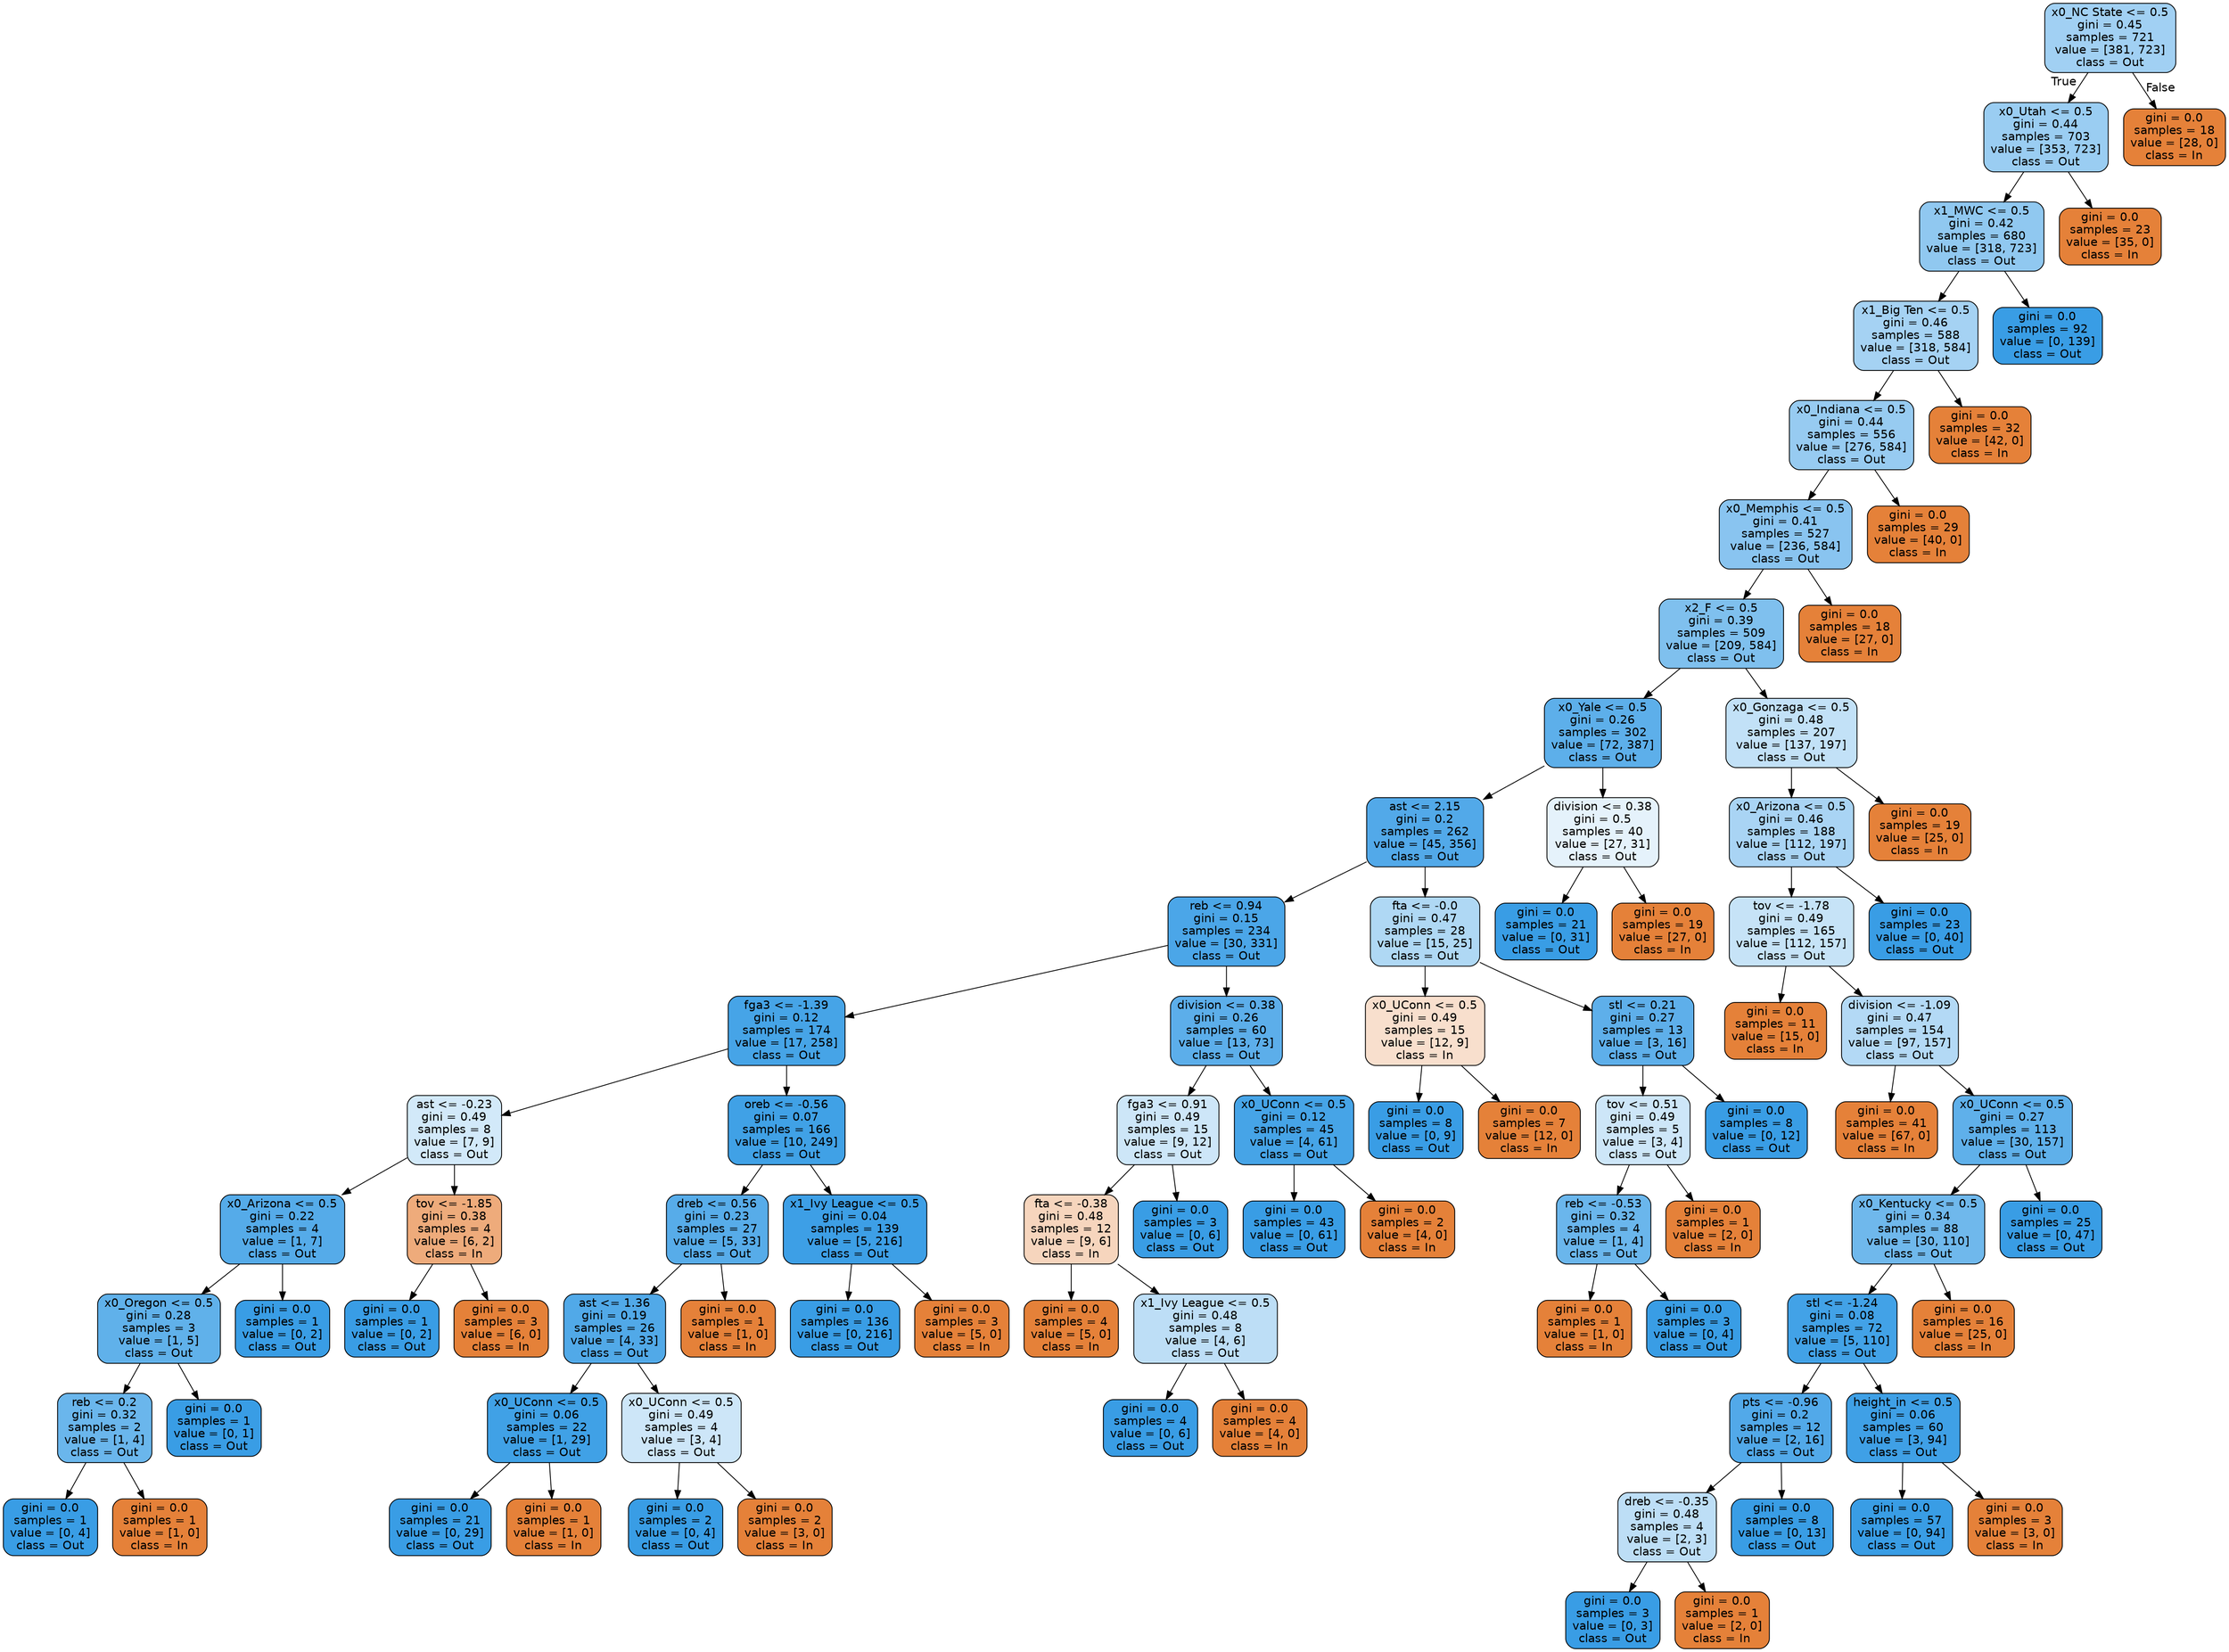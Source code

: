 digraph Tree {
node [shape=box, style="filled, rounded", color="black", fontname=helvetica] ;
edge [fontname=helvetica] ;
0 [label="x0_NC State <= 0.5\ngini = 0.45\nsamples = 721\nvalue = [381, 723]\nclass = Out", fillcolor="#399de579"] ;
1 [label="x0_Utah <= 0.5\ngini = 0.44\nsamples = 703\nvalue = [353, 723]\nclass = Out", fillcolor="#399de582"] ;
0 -> 1 [labeldistance=2.5, labelangle=45, headlabel="True"] ;
2 [label="x1_MWC <= 0.5\ngini = 0.42\nsamples = 680\nvalue = [318, 723]\nclass = Out", fillcolor="#399de58f"] ;
1 -> 2 ;
3 [label="x1_Big Ten <= 0.5\ngini = 0.46\nsamples = 588\nvalue = [318, 584]\nclass = Out", fillcolor="#399de574"] ;
2 -> 3 ;
4 [label="x0_Indiana <= 0.5\ngini = 0.44\nsamples = 556\nvalue = [276, 584]\nclass = Out", fillcolor="#399de586"] ;
3 -> 4 ;
5 [label="x0_Memphis <= 0.5\ngini = 0.41\nsamples = 527\nvalue = [236, 584]\nclass = Out", fillcolor="#399de598"] ;
4 -> 5 ;
6 [label="x2_F <= 0.5\ngini = 0.39\nsamples = 509\nvalue = [209, 584]\nclass = Out", fillcolor="#399de5a4"] ;
5 -> 6 ;
7 [label="x0_Yale <= 0.5\ngini = 0.26\nsamples = 302\nvalue = [72, 387]\nclass = Out", fillcolor="#399de5d0"] ;
6 -> 7 ;
8 [label="ast <= 2.15\ngini = 0.2\nsamples = 262\nvalue = [45, 356]\nclass = Out", fillcolor="#399de5df"] ;
7 -> 8 ;
9 [label="reb <= 0.94\ngini = 0.15\nsamples = 234\nvalue = [30, 331]\nclass = Out", fillcolor="#399de5e8"] ;
8 -> 9 ;
10 [label="fga3 <= -1.39\ngini = 0.12\nsamples = 174\nvalue = [17, 258]\nclass = Out", fillcolor="#399de5ee"] ;
9 -> 10 ;
11 [label="ast <= -0.23\ngini = 0.49\nsamples = 8\nvalue = [7, 9]\nclass = Out", fillcolor="#399de539"] ;
10 -> 11 ;
12 [label="x0_Arizona <= 0.5\ngini = 0.22\nsamples = 4\nvalue = [1, 7]\nclass = Out", fillcolor="#399de5db"] ;
11 -> 12 ;
13 [label="x0_Oregon <= 0.5\ngini = 0.28\nsamples = 3\nvalue = [1, 5]\nclass = Out", fillcolor="#399de5cc"] ;
12 -> 13 ;
14 [label="reb <= 0.2\ngini = 0.32\nsamples = 2\nvalue = [1, 4]\nclass = Out", fillcolor="#399de5bf"] ;
13 -> 14 ;
15 [label="gini = 0.0\nsamples = 1\nvalue = [0, 4]\nclass = Out", fillcolor="#399de5ff"] ;
14 -> 15 ;
16 [label="gini = 0.0\nsamples = 1\nvalue = [1, 0]\nclass = In", fillcolor="#e58139ff"] ;
14 -> 16 ;
17 [label="gini = 0.0\nsamples = 1\nvalue = [0, 1]\nclass = Out", fillcolor="#399de5ff"] ;
13 -> 17 ;
18 [label="gini = 0.0\nsamples = 1\nvalue = [0, 2]\nclass = Out", fillcolor="#399de5ff"] ;
12 -> 18 ;
19 [label="tov <= -1.85\ngini = 0.38\nsamples = 4\nvalue = [6, 2]\nclass = In", fillcolor="#e58139aa"] ;
11 -> 19 ;
20 [label="gini = 0.0\nsamples = 1\nvalue = [0, 2]\nclass = Out", fillcolor="#399de5ff"] ;
19 -> 20 ;
21 [label="gini = 0.0\nsamples = 3\nvalue = [6, 0]\nclass = In", fillcolor="#e58139ff"] ;
19 -> 21 ;
22 [label="oreb <= -0.56\ngini = 0.07\nsamples = 166\nvalue = [10, 249]\nclass = Out", fillcolor="#399de5f5"] ;
10 -> 22 ;
23 [label="dreb <= 0.56\ngini = 0.23\nsamples = 27\nvalue = [5, 33]\nclass = Out", fillcolor="#399de5d8"] ;
22 -> 23 ;
24 [label="ast <= 1.36\ngini = 0.19\nsamples = 26\nvalue = [4, 33]\nclass = Out", fillcolor="#399de5e0"] ;
23 -> 24 ;
25 [label="x0_UConn <= 0.5\ngini = 0.06\nsamples = 22\nvalue = [1, 29]\nclass = Out", fillcolor="#399de5f6"] ;
24 -> 25 ;
26 [label="gini = 0.0\nsamples = 21\nvalue = [0, 29]\nclass = Out", fillcolor="#399de5ff"] ;
25 -> 26 ;
27 [label="gini = 0.0\nsamples = 1\nvalue = [1, 0]\nclass = In", fillcolor="#e58139ff"] ;
25 -> 27 ;
28 [label="x0_UConn <= 0.5\ngini = 0.49\nsamples = 4\nvalue = [3, 4]\nclass = Out", fillcolor="#399de540"] ;
24 -> 28 ;
29 [label="gini = 0.0\nsamples = 2\nvalue = [0, 4]\nclass = Out", fillcolor="#399de5ff"] ;
28 -> 29 ;
30 [label="gini = 0.0\nsamples = 2\nvalue = [3, 0]\nclass = In", fillcolor="#e58139ff"] ;
28 -> 30 ;
31 [label="gini = 0.0\nsamples = 1\nvalue = [1, 0]\nclass = In", fillcolor="#e58139ff"] ;
23 -> 31 ;
32 [label="x1_Ivy League <= 0.5\ngini = 0.04\nsamples = 139\nvalue = [5, 216]\nclass = Out", fillcolor="#399de5f9"] ;
22 -> 32 ;
33 [label="gini = 0.0\nsamples = 136\nvalue = [0, 216]\nclass = Out", fillcolor="#399de5ff"] ;
32 -> 33 ;
34 [label="gini = 0.0\nsamples = 3\nvalue = [5, 0]\nclass = In", fillcolor="#e58139ff"] ;
32 -> 34 ;
35 [label="division <= 0.38\ngini = 0.26\nsamples = 60\nvalue = [13, 73]\nclass = Out", fillcolor="#399de5d2"] ;
9 -> 35 ;
36 [label="fga3 <= 0.91\ngini = 0.49\nsamples = 15\nvalue = [9, 12]\nclass = Out", fillcolor="#399de540"] ;
35 -> 36 ;
37 [label="fta <= -0.38\ngini = 0.48\nsamples = 12\nvalue = [9, 6]\nclass = In", fillcolor="#e5813955"] ;
36 -> 37 ;
38 [label="gini = 0.0\nsamples = 4\nvalue = [5, 0]\nclass = In", fillcolor="#e58139ff"] ;
37 -> 38 ;
39 [label="x1_Ivy League <= 0.5\ngini = 0.48\nsamples = 8\nvalue = [4, 6]\nclass = Out", fillcolor="#399de555"] ;
37 -> 39 ;
40 [label="gini = 0.0\nsamples = 4\nvalue = [0, 6]\nclass = Out", fillcolor="#399de5ff"] ;
39 -> 40 ;
41 [label="gini = 0.0\nsamples = 4\nvalue = [4, 0]\nclass = In", fillcolor="#e58139ff"] ;
39 -> 41 ;
42 [label="gini = 0.0\nsamples = 3\nvalue = [0, 6]\nclass = Out", fillcolor="#399de5ff"] ;
36 -> 42 ;
43 [label="x0_UConn <= 0.5\ngini = 0.12\nsamples = 45\nvalue = [4, 61]\nclass = Out", fillcolor="#399de5ee"] ;
35 -> 43 ;
44 [label="gini = 0.0\nsamples = 43\nvalue = [0, 61]\nclass = Out", fillcolor="#399de5ff"] ;
43 -> 44 ;
45 [label="gini = 0.0\nsamples = 2\nvalue = [4, 0]\nclass = In", fillcolor="#e58139ff"] ;
43 -> 45 ;
46 [label="fta <= -0.0\ngini = 0.47\nsamples = 28\nvalue = [15, 25]\nclass = Out", fillcolor="#399de566"] ;
8 -> 46 ;
47 [label="x0_UConn <= 0.5\ngini = 0.49\nsamples = 15\nvalue = [12, 9]\nclass = In", fillcolor="#e5813940"] ;
46 -> 47 ;
48 [label="gini = 0.0\nsamples = 8\nvalue = [0, 9]\nclass = Out", fillcolor="#399de5ff"] ;
47 -> 48 ;
49 [label="gini = 0.0\nsamples = 7\nvalue = [12, 0]\nclass = In", fillcolor="#e58139ff"] ;
47 -> 49 ;
50 [label="stl <= 0.21\ngini = 0.27\nsamples = 13\nvalue = [3, 16]\nclass = Out", fillcolor="#399de5cf"] ;
46 -> 50 ;
51 [label="tov <= 0.51\ngini = 0.49\nsamples = 5\nvalue = [3, 4]\nclass = Out", fillcolor="#399de540"] ;
50 -> 51 ;
52 [label="reb <= -0.53\ngini = 0.32\nsamples = 4\nvalue = [1, 4]\nclass = Out", fillcolor="#399de5bf"] ;
51 -> 52 ;
53 [label="gini = 0.0\nsamples = 1\nvalue = [1, 0]\nclass = In", fillcolor="#e58139ff"] ;
52 -> 53 ;
54 [label="gini = 0.0\nsamples = 3\nvalue = [0, 4]\nclass = Out", fillcolor="#399de5ff"] ;
52 -> 54 ;
55 [label="gini = 0.0\nsamples = 1\nvalue = [2, 0]\nclass = In", fillcolor="#e58139ff"] ;
51 -> 55 ;
56 [label="gini = 0.0\nsamples = 8\nvalue = [0, 12]\nclass = Out", fillcolor="#399de5ff"] ;
50 -> 56 ;
57 [label="division <= 0.38\ngini = 0.5\nsamples = 40\nvalue = [27, 31]\nclass = Out", fillcolor="#399de521"] ;
7 -> 57 ;
58 [label="gini = 0.0\nsamples = 21\nvalue = [0, 31]\nclass = Out", fillcolor="#399de5ff"] ;
57 -> 58 ;
59 [label="gini = 0.0\nsamples = 19\nvalue = [27, 0]\nclass = In", fillcolor="#e58139ff"] ;
57 -> 59 ;
60 [label="x0_Gonzaga <= 0.5\ngini = 0.48\nsamples = 207\nvalue = [137, 197]\nclass = Out", fillcolor="#399de54e"] ;
6 -> 60 ;
61 [label="x0_Arizona <= 0.5\ngini = 0.46\nsamples = 188\nvalue = [112, 197]\nclass = Out", fillcolor="#399de56e"] ;
60 -> 61 ;
62 [label="tov <= -1.78\ngini = 0.49\nsamples = 165\nvalue = [112, 157]\nclass = Out", fillcolor="#399de549"] ;
61 -> 62 ;
63 [label="gini = 0.0\nsamples = 11\nvalue = [15, 0]\nclass = In", fillcolor="#e58139ff"] ;
62 -> 63 ;
64 [label="division <= -1.09\ngini = 0.47\nsamples = 154\nvalue = [97, 157]\nclass = Out", fillcolor="#399de561"] ;
62 -> 64 ;
65 [label="gini = 0.0\nsamples = 41\nvalue = [67, 0]\nclass = In", fillcolor="#e58139ff"] ;
64 -> 65 ;
66 [label="x0_UConn <= 0.5\ngini = 0.27\nsamples = 113\nvalue = [30, 157]\nclass = Out", fillcolor="#399de5ce"] ;
64 -> 66 ;
67 [label="x0_Kentucky <= 0.5\ngini = 0.34\nsamples = 88\nvalue = [30, 110]\nclass = Out", fillcolor="#399de5b9"] ;
66 -> 67 ;
68 [label="stl <= -1.24\ngini = 0.08\nsamples = 72\nvalue = [5, 110]\nclass = Out", fillcolor="#399de5f3"] ;
67 -> 68 ;
69 [label="pts <= -0.96\ngini = 0.2\nsamples = 12\nvalue = [2, 16]\nclass = Out", fillcolor="#399de5df"] ;
68 -> 69 ;
70 [label="dreb <= -0.35\ngini = 0.48\nsamples = 4\nvalue = [2, 3]\nclass = Out", fillcolor="#399de555"] ;
69 -> 70 ;
71 [label="gini = 0.0\nsamples = 3\nvalue = [0, 3]\nclass = Out", fillcolor="#399de5ff"] ;
70 -> 71 ;
72 [label="gini = 0.0\nsamples = 1\nvalue = [2, 0]\nclass = In", fillcolor="#e58139ff"] ;
70 -> 72 ;
73 [label="gini = 0.0\nsamples = 8\nvalue = [0, 13]\nclass = Out", fillcolor="#399de5ff"] ;
69 -> 73 ;
74 [label="height_in <= 0.5\ngini = 0.06\nsamples = 60\nvalue = [3, 94]\nclass = Out", fillcolor="#399de5f7"] ;
68 -> 74 ;
75 [label="gini = 0.0\nsamples = 57\nvalue = [0, 94]\nclass = Out", fillcolor="#399de5ff"] ;
74 -> 75 ;
76 [label="gini = 0.0\nsamples = 3\nvalue = [3, 0]\nclass = In", fillcolor="#e58139ff"] ;
74 -> 76 ;
77 [label="gini = 0.0\nsamples = 16\nvalue = [25, 0]\nclass = In", fillcolor="#e58139ff"] ;
67 -> 77 ;
78 [label="gini = 0.0\nsamples = 25\nvalue = [0, 47]\nclass = Out", fillcolor="#399de5ff"] ;
66 -> 78 ;
79 [label="gini = 0.0\nsamples = 23\nvalue = [0, 40]\nclass = Out", fillcolor="#399de5ff"] ;
61 -> 79 ;
80 [label="gini = 0.0\nsamples = 19\nvalue = [25, 0]\nclass = In", fillcolor="#e58139ff"] ;
60 -> 80 ;
81 [label="gini = 0.0\nsamples = 18\nvalue = [27, 0]\nclass = In", fillcolor="#e58139ff"] ;
5 -> 81 ;
82 [label="gini = 0.0\nsamples = 29\nvalue = [40, 0]\nclass = In", fillcolor="#e58139ff"] ;
4 -> 82 ;
83 [label="gini = 0.0\nsamples = 32\nvalue = [42, 0]\nclass = In", fillcolor="#e58139ff"] ;
3 -> 83 ;
84 [label="gini = 0.0\nsamples = 92\nvalue = [0, 139]\nclass = Out", fillcolor="#399de5ff"] ;
2 -> 84 ;
85 [label="gini = 0.0\nsamples = 23\nvalue = [35, 0]\nclass = In", fillcolor="#e58139ff"] ;
1 -> 85 ;
86 [label="gini = 0.0\nsamples = 18\nvalue = [28, 0]\nclass = In", fillcolor="#e58139ff"] ;
0 -> 86 [labeldistance=2.5, labelangle=-45, headlabel="False"] ;
}